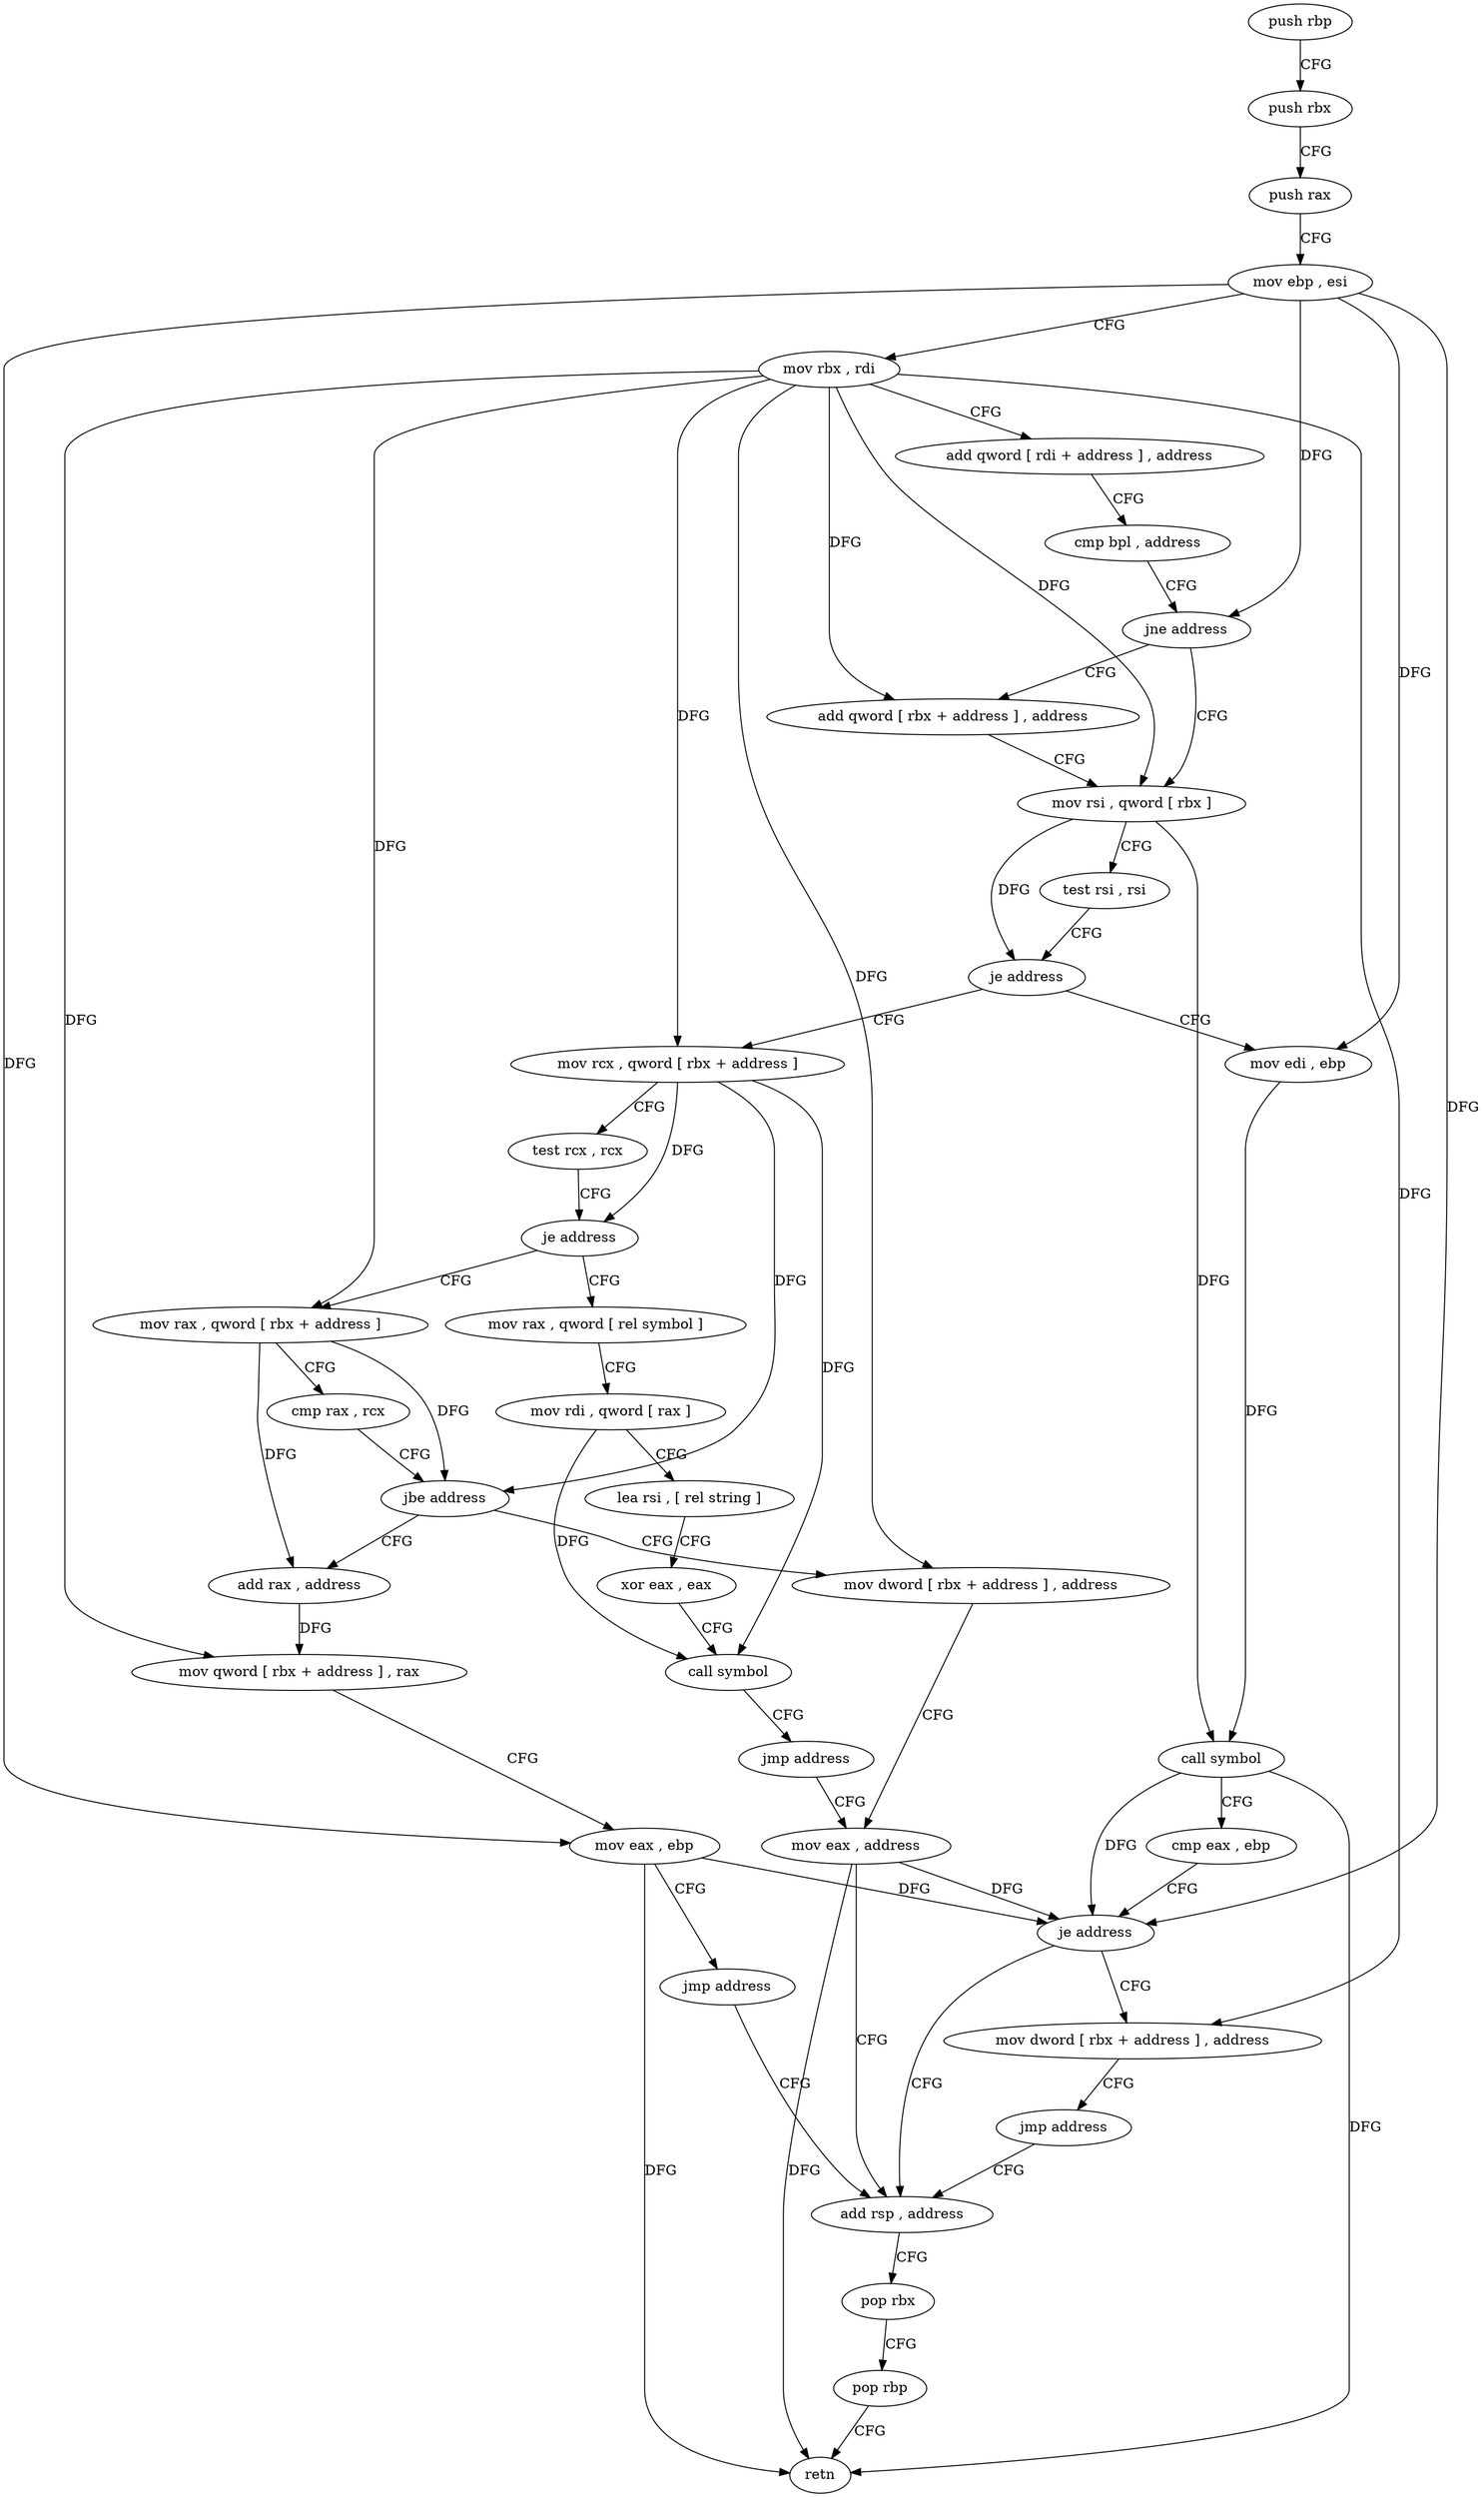 digraph "func" {
"99456" [label = "push rbp" ]
"99457" [label = "push rbx" ]
"99458" [label = "push rax" ]
"99459" [label = "mov ebp , esi" ]
"99461" [label = "mov rbx , rdi" ]
"99464" [label = "add qword [ rdi + address ] , address" ]
"99469" [label = "cmp bpl , address" ]
"99473" [label = "jne address" ]
"99480" [label = "mov rsi , qword [ rbx ]" ]
"99475" [label = "add qword [ rbx + address ] , address" ]
"99483" [label = "test rsi , rsi" ]
"99486" [label = "je address" ]
"99508" [label = "mov rcx , qword [ rbx + address ]" ]
"99488" [label = "mov edi , ebp" ]
"99512" [label = "test rcx , rcx" ]
"99515" [label = "je address" ]
"99538" [label = "mov rax , qword [ rel symbol ]" ]
"99517" [label = "mov rax , qword [ rbx + address ]" ]
"99490" [label = "call symbol" ]
"99495" [label = "cmp eax , ebp" ]
"99497" [label = "je address" ]
"99576" [label = "add rsp , address" ]
"99499" [label = "mov dword [ rbx + address ] , address" ]
"99545" [label = "mov rdi , qword [ rax ]" ]
"99548" [label = "lea rsi , [ rel string ]" ]
"99555" [label = "xor eax , eax" ]
"99557" [label = "call symbol" ]
"99562" [label = "jmp address" ]
"99571" [label = "mov eax , address" ]
"99521" [label = "cmp rax , rcx" ]
"99524" [label = "jbe address" ]
"99564" [label = "mov dword [ rbx + address ] , address" ]
"99526" [label = "add rax , address" ]
"99580" [label = "pop rbx" ]
"99581" [label = "pop rbp" ]
"99582" [label = "retn" ]
"99506" [label = "jmp address" ]
"99530" [label = "mov qword [ rbx + address ] , rax" ]
"99534" [label = "mov eax , ebp" ]
"99536" [label = "jmp address" ]
"99456" -> "99457" [ label = "CFG" ]
"99457" -> "99458" [ label = "CFG" ]
"99458" -> "99459" [ label = "CFG" ]
"99459" -> "99461" [ label = "CFG" ]
"99459" -> "99473" [ label = "DFG" ]
"99459" -> "99488" [ label = "DFG" ]
"99459" -> "99497" [ label = "DFG" ]
"99459" -> "99534" [ label = "DFG" ]
"99461" -> "99464" [ label = "CFG" ]
"99461" -> "99480" [ label = "DFG" ]
"99461" -> "99475" [ label = "DFG" ]
"99461" -> "99508" [ label = "DFG" ]
"99461" -> "99517" [ label = "DFG" ]
"99461" -> "99499" [ label = "DFG" ]
"99461" -> "99564" [ label = "DFG" ]
"99461" -> "99530" [ label = "DFG" ]
"99464" -> "99469" [ label = "CFG" ]
"99469" -> "99473" [ label = "CFG" ]
"99473" -> "99480" [ label = "CFG" ]
"99473" -> "99475" [ label = "CFG" ]
"99480" -> "99483" [ label = "CFG" ]
"99480" -> "99486" [ label = "DFG" ]
"99480" -> "99490" [ label = "DFG" ]
"99475" -> "99480" [ label = "CFG" ]
"99483" -> "99486" [ label = "CFG" ]
"99486" -> "99508" [ label = "CFG" ]
"99486" -> "99488" [ label = "CFG" ]
"99508" -> "99512" [ label = "CFG" ]
"99508" -> "99515" [ label = "DFG" ]
"99508" -> "99557" [ label = "DFG" ]
"99508" -> "99524" [ label = "DFG" ]
"99488" -> "99490" [ label = "DFG" ]
"99512" -> "99515" [ label = "CFG" ]
"99515" -> "99538" [ label = "CFG" ]
"99515" -> "99517" [ label = "CFG" ]
"99538" -> "99545" [ label = "CFG" ]
"99517" -> "99521" [ label = "CFG" ]
"99517" -> "99524" [ label = "DFG" ]
"99517" -> "99526" [ label = "DFG" ]
"99490" -> "99495" [ label = "CFG" ]
"99490" -> "99497" [ label = "DFG" ]
"99490" -> "99582" [ label = "DFG" ]
"99495" -> "99497" [ label = "CFG" ]
"99497" -> "99576" [ label = "CFG" ]
"99497" -> "99499" [ label = "CFG" ]
"99576" -> "99580" [ label = "CFG" ]
"99499" -> "99506" [ label = "CFG" ]
"99545" -> "99548" [ label = "CFG" ]
"99545" -> "99557" [ label = "DFG" ]
"99548" -> "99555" [ label = "CFG" ]
"99555" -> "99557" [ label = "CFG" ]
"99557" -> "99562" [ label = "CFG" ]
"99562" -> "99571" [ label = "CFG" ]
"99571" -> "99576" [ label = "CFG" ]
"99571" -> "99497" [ label = "DFG" ]
"99571" -> "99582" [ label = "DFG" ]
"99521" -> "99524" [ label = "CFG" ]
"99524" -> "99564" [ label = "CFG" ]
"99524" -> "99526" [ label = "CFG" ]
"99564" -> "99571" [ label = "CFG" ]
"99526" -> "99530" [ label = "DFG" ]
"99580" -> "99581" [ label = "CFG" ]
"99581" -> "99582" [ label = "CFG" ]
"99506" -> "99576" [ label = "CFG" ]
"99530" -> "99534" [ label = "CFG" ]
"99534" -> "99536" [ label = "CFG" ]
"99534" -> "99497" [ label = "DFG" ]
"99534" -> "99582" [ label = "DFG" ]
"99536" -> "99576" [ label = "CFG" ]
}
